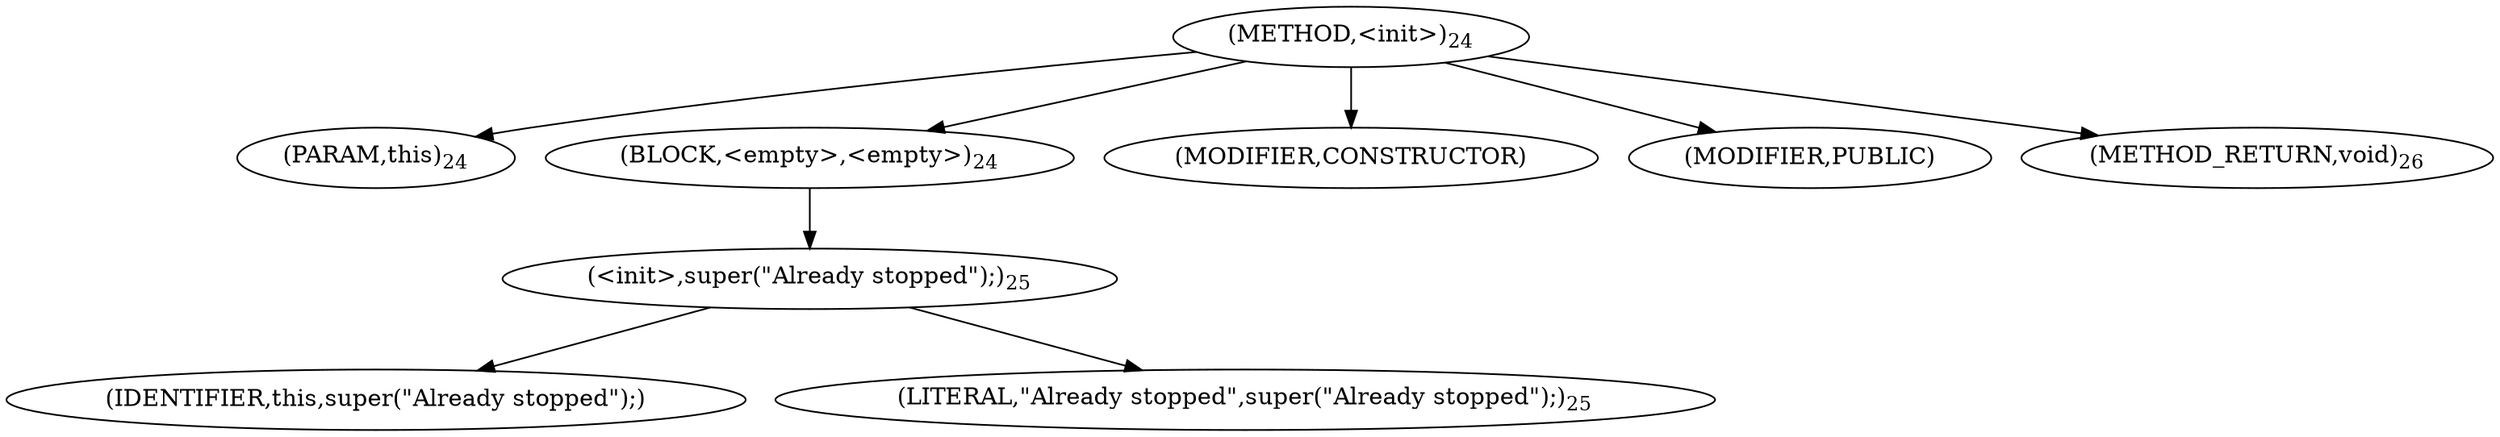 digraph "&lt;init&gt;" {  
"7" [label = <(METHOD,&lt;init&gt;)<SUB>24</SUB>> ]
"4" [label = <(PARAM,this)<SUB>24</SUB>> ]
"8" [label = <(BLOCK,&lt;empty&gt;,&lt;empty&gt;)<SUB>24</SUB>> ]
"9" [label = <(&lt;init&gt;,super(&quot;Already stopped&quot;);)<SUB>25</SUB>> ]
"3" [label = <(IDENTIFIER,this,super(&quot;Already stopped&quot;);)> ]
"10" [label = <(LITERAL,&quot;Already stopped&quot;,super(&quot;Already stopped&quot;);)<SUB>25</SUB>> ]
"11" [label = <(MODIFIER,CONSTRUCTOR)> ]
"12" [label = <(MODIFIER,PUBLIC)> ]
"13" [label = <(METHOD_RETURN,void)<SUB>26</SUB>> ]
  "7" -> "4" 
  "7" -> "8" 
  "7" -> "11" 
  "7" -> "12" 
  "7" -> "13" 
  "8" -> "9" 
  "9" -> "3" 
  "9" -> "10" 
}
